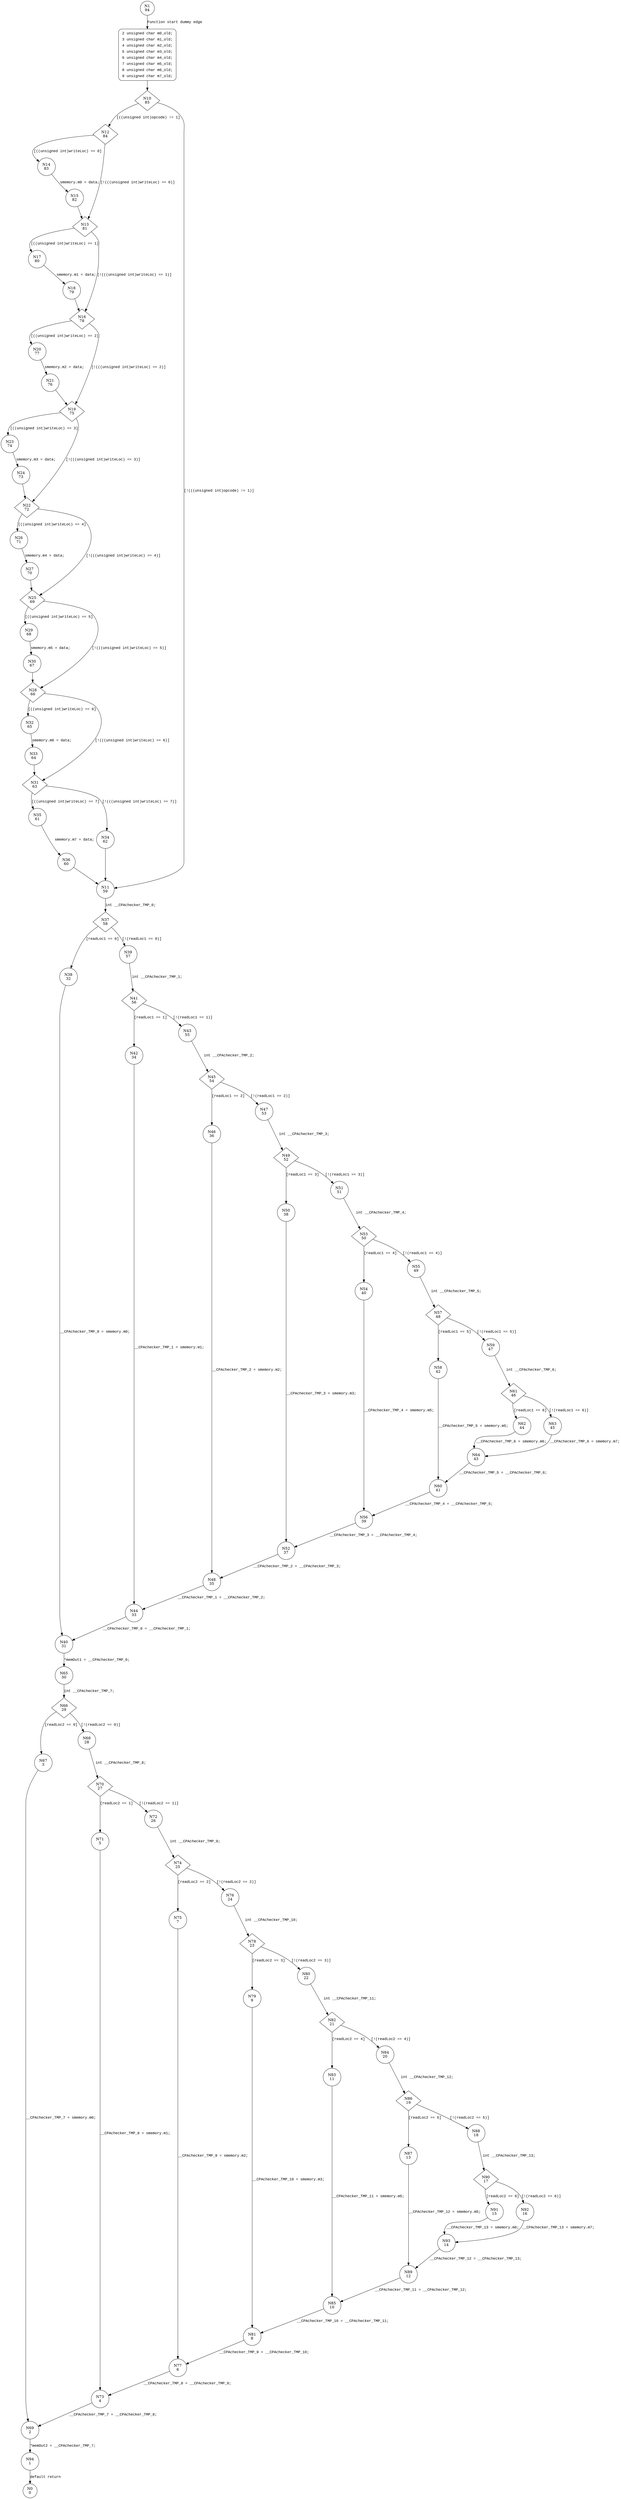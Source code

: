 digraph memory {
1 [shape="circle" label="N1\n94"]
2 [shape="circle" label="N2\n93"]
10 [shape="diamond" label="N10\n85"]
12 [shape="diamond" label="N12\n84"]
11 [shape="circle" label="N11\n59"]
37 [shape="diamond" label="N37\n58"]
38 [shape="circle" label="N38\n32"]
39 [shape="circle" label="N39\n57"]
41 [shape="diamond" label="N41\n56"]
42 [shape="circle" label="N42\n34"]
43 [shape="circle" label="N43\n55"]
45 [shape="diamond" label="N45\n54"]
46 [shape="circle" label="N46\n36"]
47 [shape="circle" label="N47\n53"]
49 [shape="diamond" label="N49\n52"]
50 [shape="circle" label="N50\n38"]
51 [shape="circle" label="N51\n51"]
53 [shape="diamond" label="N53\n50"]
54 [shape="circle" label="N54\n40"]
55 [shape="circle" label="N55\n49"]
57 [shape="diamond" label="N57\n48"]
58 [shape="circle" label="N58\n42"]
59 [shape="circle" label="N59\n47"]
61 [shape="diamond" label="N61\n46"]
62 [shape="circle" label="N62\n44"]
63 [shape="circle" label="N63\n45"]
64 [shape="circle" label="N64\n43"]
60 [shape="circle" label="N60\n41"]
56 [shape="circle" label="N56\n39"]
52 [shape="circle" label="N52\n37"]
48 [shape="circle" label="N48\n35"]
44 [shape="circle" label="N44\n33"]
40 [shape="circle" label="N40\n31"]
65 [shape="circle" label="N65\n30"]
66 [shape="diamond" label="N66\n29"]
67 [shape="circle" label="N67\n3"]
68 [shape="circle" label="N68\n28"]
70 [shape="diamond" label="N70\n27"]
71 [shape="circle" label="N71\n5"]
72 [shape="circle" label="N72\n26"]
74 [shape="diamond" label="N74\n25"]
75 [shape="circle" label="N75\n7"]
76 [shape="circle" label="N76\n24"]
78 [shape="diamond" label="N78\n23"]
79 [shape="circle" label="N79\n9"]
80 [shape="circle" label="N80\n22"]
82 [shape="diamond" label="N82\n21"]
83 [shape="circle" label="N83\n11"]
84 [shape="circle" label="N84\n20"]
86 [shape="diamond" label="N86\n19"]
87 [shape="circle" label="N87\n13"]
88 [shape="circle" label="N88\n18"]
90 [shape="diamond" label="N90\n17"]
91 [shape="circle" label="N91\n15"]
92 [shape="circle" label="N92\n16"]
93 [shape="circle" label="N93\n14"]
89 [shape="circle" label="N89\n12"]
85 [shape="circle" label="N85\n10"]
81 [shape="circle" label="N81\n8"]
77 [shape="circle" label="N77\n6"]
73 [shape="circle" label="N73\n4"]
69 [shape="circle" label="N69\n2"]
94 [shape="circle" label="N94\n1"]
14 [shape="circle" label="N14\n83"]
13 [shape="diamond" label="N13\n81"]
17 [shape="circle" label="N17\n80"]
16 [shape="diamond" label="N16\n78"]
20 [shape="circle" label="N20\n77"]
19 [shape="diamond" label="N19\n75"]
23 [shape="circle" label="N23\n74"]
22 [shape="diamond" label="N22\n72"]
26 [shape="circle" label="N26\n71"]
25 [shape="diamond" label="N25\n69"]
29 [shape="circle" label="N29\n68"]
28 [shape="diamond" label="N28\n66"]
32 [shape="circle" label="N32\n65"]
31 [shape="diamond" label="N31\n63"]
35 [shape="circle" label="N35\n61"]
34 [shape="circle" label="N34\n62"]
36 [shape="circle" label="N36\n60"]
33 [shape="circle" label="N33\n64"]
30 [shape="circle" label="N30\n67"]
27 [shape="circle" label="N27\n70"]
24 [shape="circle" label="N24\n73"]
21 [shape="circle" label="N21\n76"]
18 [shape="circle" label="N18\n79"]
15 [shape="circle" label="N15\n82"]
0 [shape="circle" label="N0\n0"]
2 [style="filled,bold" penwidth="1" fillcolor="white" fontname="Courier New" shape="Mrecord" label=<<table border="0" cellborder="0" cellpadding="3" bgcolor="white"><tr><td align="right">2</td><td align="left">unsigned char m0_old;</td></tr><tr><td align="right">3</td><td align="left">unsigned char m1_old;</td></tr><tr><td align="right">4</td><td align="left">unsigned char m2_old;</td></tr><tr><td align="right">5</td><td align="left">unsigned char m3_old;</td></tr><tr><td align="right">6</td><td align="left">unsigned char m4_old;</td></tr><tr><td align="right">7</td><td align="left">unsigned char m5_old;</td></tr><tr><td align="right">8</td><td align="left">unsigned char m6_old;</td></tr><tr><td align="right">9</td><td align="left">unsigned char m7_old;</td></tr></table>>]
2 -> 10[label=""]
1 -> 2 [label="Function start dummy edge" fontname="Courier New"]
10 -> 12 [label="[((unsigned int)opcode) != 1]" fontname="Courier New"]
10 -> 11 [label="[!(((unsigned int)opcode) != 1)]" fontname="Courier New"]
11 -> 37 [label="int __CPAchecker_TMP_0;" fontname="Courier New"]
37 -> 38 [label="[readLoc1 == 0]" fontname="Courier New"]
37 -> 39 [label="[!(readLoc1 == 0)]" fontname="Courier New"]
41 -> 42 [label="[readLoc1 == 1]" fontname="Courier New"]
41 -> 43 [label="[!(readLoc1 == 1)]" fontname="Courier New"]
45 -> 46 [label="[readLoc1 == 2]" fontname="Courier New"]
45 -> 47 [label="[!(readLoc1 == 2)]" fontname="Courier New"]
49 -> 50 [label="[readLoc1 == 3]" fontname="Courier New"]
49 -> 51 [label="[!(readLoc1 == 3)]" fontname="Courier New"]
53 -> 54 [label="[readLoc1 == 4]" fontname="Courier New"]
53 -> 55 [label="[!(readLoc1 == 4)]" fontname="Courier New"]
57 -> 58 [label="[readLoc1 == 5]" fontname="Courier New"]
57 -> 59 [label="[!(readLoc1 == 5)]" fontname="Courier New"]
61 -> 62 [label="[readLoc1 == 6]" fontname="Courier New"]
61 -> 63 [label="[!(readLoc1 == 6)]" fontname="Courier New"]
64 -> 60 [label="__CPAchecker_TMP_5 = __CPAchecker_TMP_6;" fontname="Courier New"]
60 -> 56 [label="__CPAchecker_TMP_4 = __CPAchecker_TMP_5;" fontname="Courier New"]
56 -> 52 [label="__CPAchecker_TMP_3 = __CPAchecker_TMP_4;" fontname="Courier New"]
52 -> 48 [label="__CPAchecker_TMP_2 = __CPAchecker_TMP_3;" fontname="Courier New"]
48 -> 44 [label="__CPAchecker_TMP_1 = __CPAchecker_TMP_2;" fontname="Courier New"]
44 -> 40 [label="__CPAchecker_TMP_0 = __CPAchecker_TMP_1;" fontname="Courier New"]
40 -> 65 [label="*memOut1 = __CPAchecker_TMP_0;" fontname="Courier New"]
66 -> 67 [label="[readLoc2 == 0]" fontname="Courier New"]
66 -> 68 [label="[!(readLoc2 == 0)]" fontname="Courier New"]
70 -> 71 [label="[readLoc2 == 1]" fontname="Courier New"]
70 -> 72 [label="[!(readLoc2 == 1)]" fontname="Courier New"]
74 -> 75 [label="[readLoc2 == 2]" fontname="Courier New"]
74 -> 76 [label="[!(readLoc2 == 2)]" fontname="Courier New"]
78 -> 79 [label="[readLoc2 == 3]" fontname="Courier New"]
78 -> 80 [label="[!(readLoc2 == 3)]" fontname="Courier New"]
82 -> 83 [label="[readLoc2 == 4]" fontname="Courier New"]
82 -> 84 [label="[!(readLoc2 == 4)]" fontname="Courier New"]
86 -> 87 [label="[readLoc2 == 5]" fontname="Courier New"]
86 -> 88 [label="[!(readLoc2 == 5)]" fontname="Courier New"]
90 -> 91 [label="[readLoc2 == 6]" fontname="Courier New"]
90 -> 92 [label="[!(readLoc2 == 6)]" fontname="Courier New"]
93 -> 89 [label="__CPAchecker_TMP_12 = __CPAchecker_TMP_13;" fontname="Courier New"]
89 -> 85 [label="__CPAchecker_TMP_11 = __CPAchecker_TMP_12;" fontname="Courier New"]
85 -> 81 [label="__CPAchecker_TMP_10 = __CPAchecker_TMP_11;" fontname="Courier New"]
81 -> 77 [label="__CPAchecker_TMP_9 = __CPAchecker_TMP_10;" fontname="Courier New"]
77 -> 73 [label="__CPAchecker_TMP_8 = __CPAchecker_TMP_9;" fontname="Courier New"]
73 -> 69 [label="__CPAchecker_TMP_7 = __CPAchecker_TMP_8;" fontname="Courier New"]
69 -> 94 [label="*memOut2 = __CPAchecker_TMP_7;" fontname="Courier New"]
91 -> 93 [label="__CPAchecker_TMP_13 = smemory.m6;" fontname="Courier New"]
83 -> 85 [label="__CPAchecker_TMP_11 = smemory.m5;" fontname="Courier New"]
75 -> 77 [label="__CPAchecker_TMP_9 = smemory.m2;" fontname="Courier New"]
67 -> 69 [label="__CPAchecker_TMP_7 = smemory.m0;" fontname="Courier New"]
58 -> 60 [label="__CPAchecker_TMP_5 = smemory.m5;" fontname="Courier New"]
50 -> 52 [label="__CPAchecker_TMP_3 = smemory.m3;" fontname="Courier New"]
42 -> 44 [label="__CPAchecker_TMP_1 = smemory.m1;" fontname="Courier New"]
12 -> 14 [label="[((unsigned int)writeLoc) == 0]" fontname="Courier New"]
12 -> 13 [label="[!(((unsigned int)writeLoc) == 0)]" fontname="Courier New"]
13 -> 17 [label="[((unsigned int)writeLoc) == 1]" fontname="Courier New"]
13 -> 16 [label="[!(((unsigned int)writeLoc) == 1)]" fontname="Courier New"]
16 -> 20 [label="[((unsigned int)writeLoc) == 2]" fontname="Courier New"]
16 -> 19 [label="[!(((unsigned int)writeLoc) == 2)]" fontname="Courier New"]
19 -> 23 [label="[((unsigned int)writeLoc) == 3]" fontname="Courier New"]
19 -> 22 [label="[!(((unsigned int)writeLoc) == 3)]" fontname="Courier New"]
22 -> 26 [label="[((unsigned int)writeLoc) == 4]" fontname="Courier New"]
22 -> 25 [label="[!(((unsigned int)writeLoc) == 4)]" fontname="Courier New"]
25 -> 29 [label="[((unsigned int)writeLoc) == 5]" fontname="Courier New"]
25 -> 28 [label="[!(((unsigned int)writeLoc) == 5)]" fontname="Courier New"]
28 -> 32 [label="[((unsigned int)writeLoc) == 6]" fontname="Courier New"]
28 -> 31 [label="[!(((unsigned int)writeLoc) == 6)]" fontname="Courier New"]
31 -> 35 [label="[((unsigned int)writeLoc) == 7]" fontname="Courier New"]
31 -> 34 [label="[!(((unsigned int)writeLoc) == 7)]" fontname="Courier New"]
35 -> 36 [label="smemory.m7 = data;" fontname="Courier New"]
32 -> 33 [label="smemory.m6 = data;" fontname="Courier New"]
29 -> 30 [label="smemory.m5 = data;" fontname="Courier New"]
26 -> 27 [label="smemory.m4 = data;" fontname="Courier New"]
23 -> 24 [label="smemory.m3 = data;" fontname="Courier New"]
20 -> 21 [label="smemory.m2 = data;" fontname="Courier New"]
17 -> 18 [label="smemory.m1 = data;" fontname="Courier New"]
14 -> 15 [label="smemory.m0 = data;" fontname="Courier New"]
39 -> 41 [label="int __CPAchecker_TMP_1;" fontname="Courier New"]
43 -> 45 [label="int __CPAchecker_TMP_2;" fontname="Courier New"]
47 -> 49 [label="int __CPAchecker_TMP_3;" fontname="Courier New"]
51 -> 53 [label="int __CPAchecker_TMP_4;" fontname="Courier New"]
55 -> 57 [label="int __CPAchecker_TMP_5;" fontname="Courier New"]
59 -> 61 [label="int __CPAchecker_TMP_6;" fontname="Courier New"]
63 -> 64 [label="__CPAchecker_TMP_6 = smemory.m7;" fontname="Courier New"]
65 -> 66 [label="int __CPAchecker_TMP_7;" fontname="Courier New"]
68 -> 70 [label="int __CPAchecker_TMP_8;" fontname="Courier New"]
72 -> 74 [label="int __CPAchecker_TMP_9;" fontname="Courier New"]
76 -> 78 [label="int __CPAchecker_TMP_10;" fontname="Courier New"]
80 -> 82 [label="int __CPAchecker_TMP_11;" fontname="Courier New"]
84 -> 86 [label="int __CPAchecker_TMP_12;" fontname="Courier New"]
88 -> 90 [label="int __CPAchecker_TMP_13;" fontname="Courier New"]
92 -> 93 [label="__CPAchecker_TMP_13 = smemory.m7;" fontname="Courier New"]
94 -> 0 [label="default return" fontname="Courier New"]
87 -> 89 [label="__CPAchecker_TMP_12 = smemory.m5;" fontname="Courier New"]
79 -> 81 [label="__CPAchecker_TMP_10 = smemory.m3;" fontname="Courier New"]
71 -> 73 [label="__CPAchecker_TMP_8 = smemory.m1;" fontname="Courier New"]
62 -> 64 [label="__CPAchecker_TMP_6 = smemory.m6;" fontname="Courier New"]
54 -> 56 [label="__CPAchecker_TMP_4 = smemory.m5;" fontname="Courier New"]
46 -> 48 [label="__CPAchecker_TMP_2 = smemory.m2;" fontname="Courier New"]
38 -> 40 [label="__CPAchecker_TMP_0 = smemory.m0;" fontname="Courier New"]
34 -> 11 [label="" fontname="Courier New"]
36 -> 11 [label="" fontname="Courier New"]
33 -> 31 [label="" fontname="Courier New"]
30 -> 28 [label="" fontname="Courier New"]
27 -> 25 [label="" fontname="Courier New"]
24 -> 22 [label="" fontname="Courier New"]
21 -> 19 [label="" fontname="Courier New"]
18 -> 16 [label="" fontname="Courier New"]
15 -> 13 [label="" fontname="Courier New"]
}